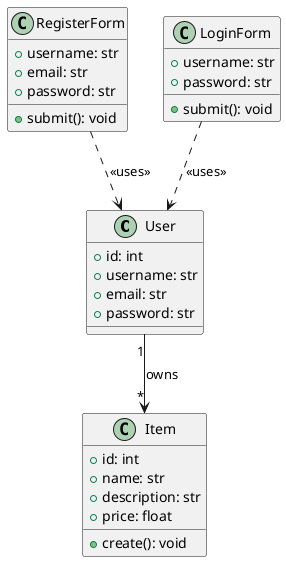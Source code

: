 @startuml

class User {
    +id: int
    +username: str
    +email: str
    +password: str
}

class RegisterForm {
    +username: str
    +email: str
    +password: str
    +submit(): void
}

class LoginForm {
    +username: str
    +password: str
    +submit(): void
}

class Item {
    +id: int
    +name: str
    +description: str
    +price: float
    +create(): void
}

User "1" --> "*" Item : owns
RegisterForm ..> User : <<uses>>
LoginForm ..> User : <<uses>>

@enduml
